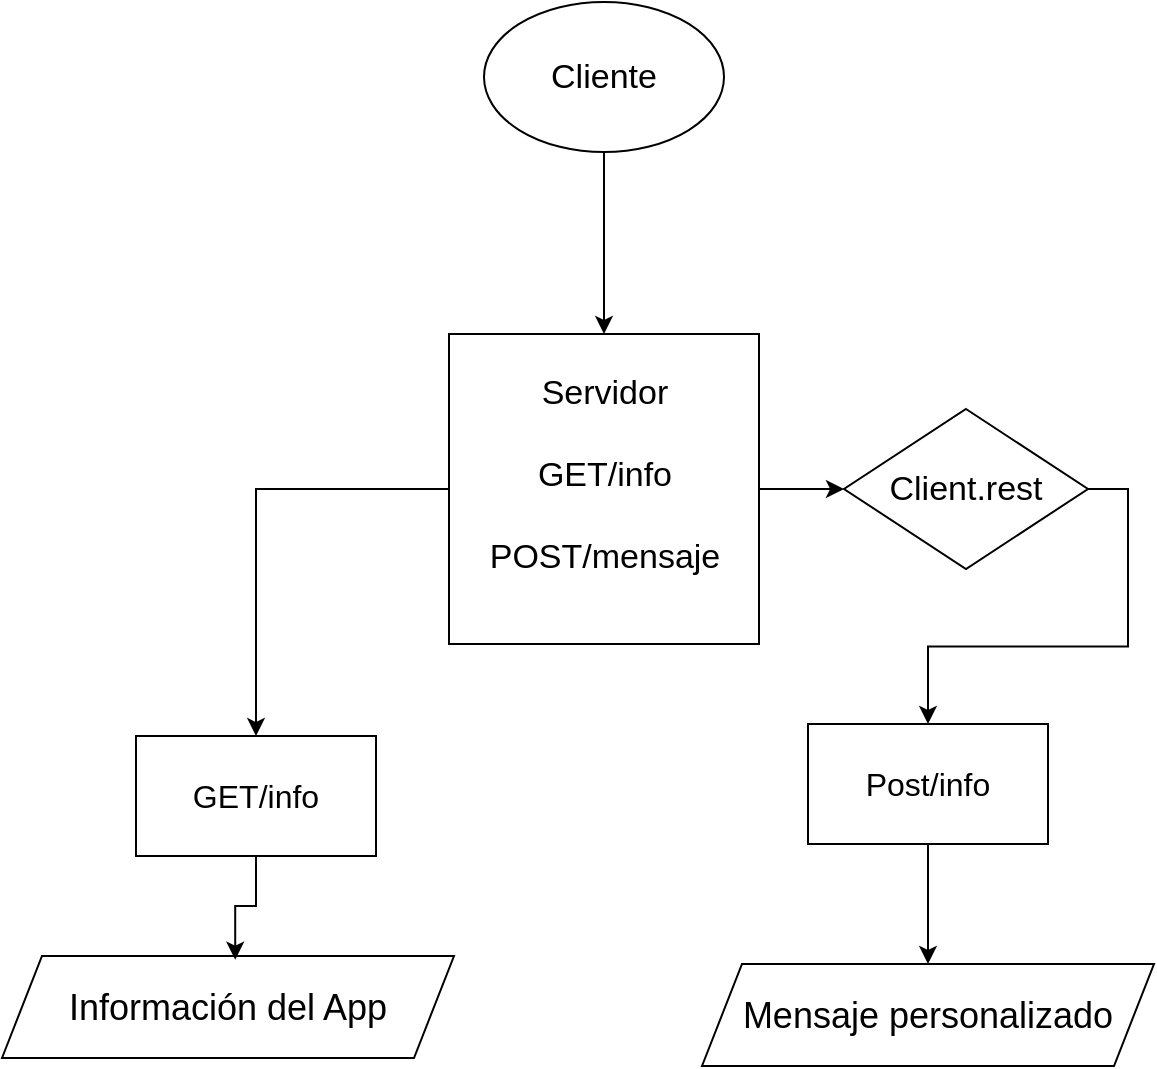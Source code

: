 <mxfile version="26.2.12">
  <diagram name="Página-1" id="nogy2QjrxQN4qC30S85e">
    <mxGraphModel dx="1228" dy="620" grid="0" gridSize="10" guides="1" tooltips="1" connect="1" arrows="1" fold="1" page="1" pageScale="1" pageWidth="827" pageHeight="1169" math="0" shadow="0">
      <root>
        <mxCell id="0" />
        <mxCell id="1" parent="0" />
        <mxCell id="NcRX_W1QJ7ujJDfG2jUD-4" style="edgeStyle=orthogonalEdgeStyle;rounded=0;orthogonalLoop=1;jettySize=auto;html=1;entryX=0.5;entryY=0;entryDx=0;entryDy=0;" edge="1" parent="1" source="NcRX_W1QJ7ujJDfG2jUD-1" target="NcRX_W1QJ7ujJDfG2jUD-2">
          <mxGeometry relative="1" as="geometry" />
        </mxCell>
        <mxCell id="NcRX_W1QJ7ujJDfG2jUD-1" value="Cliente" style="ellipse;whiteSpace=wrap;html=1;fontSize=17;" vertex="1" parent="1">
          <mxGeometry x="354" y="285" width="120" height="75" as="geometry" />
        </mxCell>
        <mxCell id="NcRX_W1QJ7ujJDfG2jUD-6" style="edgeStyle=orthogonalEdgeStyle;rounded=0;orthogonalLoop=1;jettySize=auto;html=1;" edge="1" parent="1" source="NcRX_W1QJ7ujJDfG2jUD-2" target="NcRX_W1QJ7ujJDfG2jUD-5">
          <mxGeometry relative="1" as="geometry" />
        </mxCell>
        <mxCell id="NcRX_W1QJ7ujJDfG2jUD-12" style="edgeStyle=orthogonalEdgeStyle;rounded=0;orthogonalLoop=1;jettySize=auto;html=1;exitX=1;exitY=0.5;exitDx=0;exitDy=0;" edge="1" parent="1" source="NcRX_W1QJ7ujJDfG2jUD-13" target="NcRX_W1QJ7ujJDfG2jUD-11">
          <mxGeometry relative="1" as="geometry" />
        </mxCell>
        <mxCell id="NcRX_W1QJ7ujJDfG2jUD-2" value="&lt;div&gt;&lt;font style=&quot;font-size: 17px;&quot;&gt;&lt;br&gt;&lt;/font&gt;&lt;/div&gt;&lt;font style=&quot;font-size: 17px;&quot;&gt;&lt;div&gt;&lt;font style=&quot;font-size: 17px;&quot;&gt;&lt;br&gt;&lt;/font&gt;&lt;/div&gt;Servidor&lt;/font&gt;&lt;div&gt;&lt;span style=&quot;font-size: 17px;&quot;&gt;&lt;br&gt;&lt;/span&gt;&lt;/div&gt;&lt;div&gt;&lt;span style=&quot;font-size: 17px;&quot;&gt;GET/info&lt;/span&gt;&lt;/div&gt;&lt;div&gt;&lt;span style=&quot;font-size: 17px;&quot;&gt;&lt;br&gt;&lt;/span&gt;&lt;/div&gt;&lt;div&gt;&lt;span style=&quot;font-size: 17px;&quot;&gt;POST/mensaje&lt;/span&gt;&lt;/div&gt;&lt;div&gt;&lt;span style=&quot;font-size: 17px;&quot;&gt;&lt;br&gt;&lt;/span&gt;&lt;/div&gt;&lt;div&gt;&lt;span style=&quot;font-size: 17px;&quot;&gt;&lt;br&gt;&lt;/span&gt;&lt;div&gt;&lt;br&gt;&lt;/div&gt;&lt;/div&gt;" style="whiteSpace=wrap;html=1;aspect=fixed;fontFamily=Helvetica;align=center;" vertex="1" parent="1">
          <mxGeometry x="336.5" y="451" width="155" height="155" as="geometry" />
        </mxCell>
        <mxCell id="NcRX_W1QJ7ujJDfG2jUD-5" value="GET/info" style="rounded=0;whiteSpace=wrap;html=1;fontSize=16;" vertex="1" parent="1">
          <mxGeometry x="180" y="652" width="120" height="60" as="geometry" />
        </mxCell>
        <mxCell id="NcRX_W1QJ7ujJDfG2jUD-7" value="Información del App" style="shape=parallelogram;perimeter=parallelogramPerimeter;whiteSpace=wrap;html=1;fixedSize=1;fontSize=18;" vertex="1" parent="1">
          <mxGeometry x="113" y="762" width="226" height="51" as="geometry" />
        </mxCell>
        <mxCell id="NcRX_W1QJ7ujJDfG2jUD-10" style="edgeStyle=orthogonalEdgeStyle;rounded=0;orthogonalLoop=1;jettySize=auto;html=1;entryX=0.516;entryY=0.036;entryDx=0;entryDy=0;entryPerimeter=0;" edge="1" parent="1" source="NcRX_W1QJ7ujJDfG2jUD-5" target="NcRX_W1QJ7ujJDfG2jUD-7">
          <mxGeometry relative="1" as="geometry" />
        </mxCell>
        <mxCell id="NcRX_W1QJ7ujJDfG2jUD-16" style="edgeStyle=orthogonalEdgeStyle;rounded=0;orthogonalLoop=1;jettySize=auto;html=1;" edge="1" parent="1" source="NcRX_W1QJ7ujJDfG2jUD-11" target="NcRX_W1QJ7ujJDfG2jUD-15">
          <mxGeometry relative="1" as="geometry" />
        </mxCell>
        <mxCell id="NcRX_W1QJ7ujJDfG2jUD-11" value="Post/info" style="rounded=0;whiteSpace=wrap;html=1;fontSize=16;" vertex="1" parent="1">
          <mxGeometry x="516" y="646" width="120" height="60" as="geometry" />
        </mxCell>
        <mxCell id="NcRX_W1QJ7ujJDfG2jUD-14" value="" style="edgeStyle=orthogonalEdgeStyle;rounded=0;orthogonalLoop=1;jettySize=auto;html=1;exitX=1;exitY=0.5;exitDx=0;exitDy=0;" edge="1" parent="1" source="NcRX_W1QJ7ujJDfG2jUD-2" target="NcRX_W1QJ7ujJDfG2jUD-13">
          <mxGeometry relative="1" as="geometry">
            <mxPoint x="492" y="529" as="sourcePoint" />
            <mxPoint x="576" y="646" as="targetPoint" />
          </mxGeometry>
        </mxCell>
        <mxCell id="NcRX_W1QJ7ujJDfG2jUD-13" value="Client.rest" style="rhombus;whiteSpace=wrap;html=1;fontSize=17;" vertex="1" parent="1">
          <mxGeometry x="534" y="488.5" width="122" height="80" as="geometry" />
        </mxCell>
        <mxCell id="NcRX_W1QJ7ujJDfG2jUD-15" value="Mensaje personalizado" style="shape=parallelogram;perimeter=parallelogramPerimeter;whiteSpace=wrap;html=1;fixedSize=1;fontSize=18;" vertex="1" parent="1">
          <mxGeometry x="463" y="766" width="226" height="51" as="geometry" />
        </mxCell>
      </root>
    </mxGraphModel>
  </diagram>
</mxfile>

